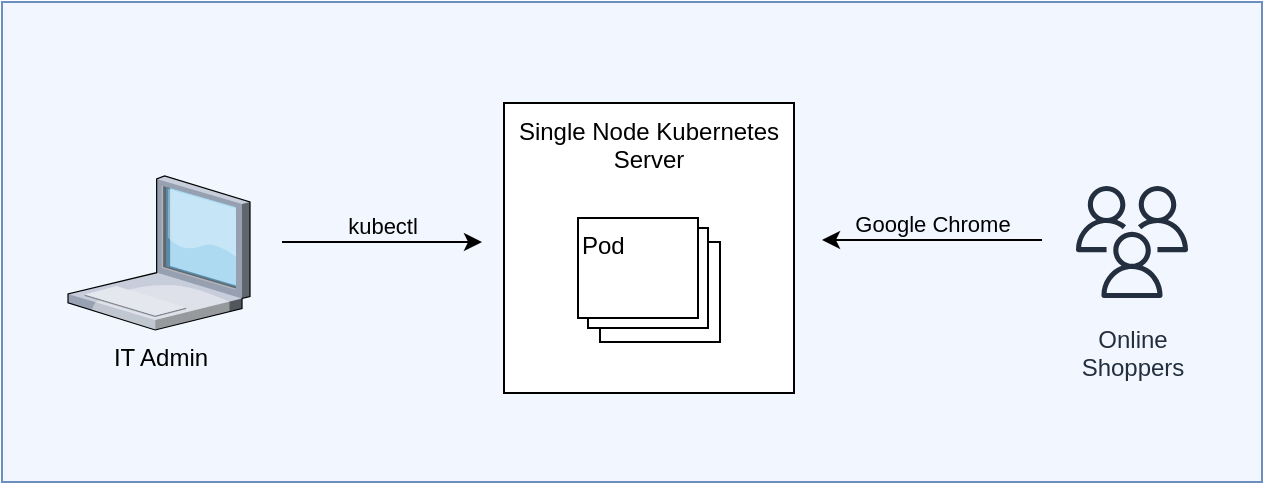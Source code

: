 <mxfile version="10.6.3" type="device"><diagram id="l_sPHhwoRQTKbp3IVFzb" name="Page-1"><mxGraphModel dx="790" dy="447" grid="1" gridSize="10" guides="1" tooltips="1" connect="1" arrows="1" fold="1" page="1" pageScale="1" pageWidth="827" pageHeight="1169" math="0" shadow="0"><root><mxCell id="0"/><mxCell id="1" parent="0"/><mxCell id="E7cx3pcYhxLinSa3ICDx-10" value="" style="rounded=0;whiteSpace=wrap;html=1;fillColor=#F2F7FF;strokeColor=#6c8ebf;gradientColor=none;" parent="1" vertex="1"><mxGeometry x="120" y="70" width="630" height="240" as="geometry"/></mxCell><mxCell id="vHiWWx-bXbowiHfsLFEH-1" value="Single Node Kubernetes Server&lt;br&gt;&lt;br&gt;" style="whiteSpace=wrap;html=1;aspect=fixed;horizontal=1;verticalAlign=top;" vertex="1" parent="1"><mxGeometry x="371" y="120.5" width="145" height="145" as="geometry"/></mxCell><mxCell id="E7cx3pcYhxLinSa3ICDx-8" value="kubectl&lt;br&gt;" style="edgeStyle=orthogonalEdgeStyle;rounded=0;orthogonalLoop=1;jettySize=auto;html=1;spacingBottom=17;fontColor=#000000;labelBackgroundColor=#F2F7FF;" parent="1" edge="1"><mxGeometry x="0.2" y="-10" relative="1" as="geometry"><mxPoint x="260" y="190" as="sourcePoint"/><mxPoint x="360" y="190" as="targetPoint"/><Array as="points"><mxPoint x="320" y="190"/><mxPoint x="320" y="190"/></Array><mxPoint x="-10" y="-10" as="offset"/></mxGeometry></mxCell><mxCell id="E7cx3pcYhxLinSa3ICDx-1" value="IT Admin" style="verticalLabelPosition=bottom;aspect=fixed;html=1;verticalAlign=top;strokeColor=none;align=center;outlineConnect=0;shape=mxgraph.citrix.laptop_1;" parent="1" vertex="1"><mxGeometry x="153" y="157" width="91" height="77" as="geometry"/></mxCell><mxCell id="E7cx3pcYhxLinSa3ICDx-5" value="Online&lt;br&gt;Shoppers&lt;br&gt;&lt;br&gt;" style="outlineConnect=0;fontColor=#232F3E;gradientColor=none;strokeColor=#232F3E;fillColor=#F2F7FF;dashed=0;verticalLabelPosition=bottom;verticalAlign=top;align=center;html=1;fontSize=12;fontStyle=0;aspect=fixed;shape=mxgraph.aws4.resourceIcon;resIcon=mxgraph.aws4.users;labelBackgroundColor=none;" parent="1" vertex="1"><mxGeometry x="650" y="155" width="70" height="70" as="geometry"/></mxCell><mxCell id="E7cx3pcYhxLinSa3ICDx-9" value="Google Chrome&lt;br&gt;" style="endArrow=classic;html=1;spacingBottom=17;labelBackgroundColor=#F2F7FF;" parent="1" edge="1"><mxGeometry width="50" height="50" relative="1" as="geometry"><mxPoint x="640" y="189" as="sourcePoint"/><mxPoint x="530" y="189" as="targetPoint"/></mxGeometry></mxCell><mxCell id="vHiWWx-bXbowiHfsLFEH-5" value="" style="group" vertex="1" connectable="0" parent="1"><mxGeometry x="408" y="178" width="71" height="62" as="geometry"/></mxCell><mxCell id="vHiWWx-bXbowiHfsLFEH-4" value="&lt;div style=&quot;text-align: left&quot;&gt;&lt;span&gt;Pod&lt;/span&gt;&lt;/div&gt;" style="rounded=0;whiteSpace=wrap;html=1;align=left;verticalAlign=top;" vertex="1" parent="vHiWWx-bXbowiHfsLFEH-5"><mxGeometry x="11" y="12" width="60" height="50" as="geometry"/></mxCell><mxCell id="vHiWWx-bXbowiHfsLFEH-3" value="&lt;div style=&quot;text-align: left&quot;&gt;&lt;span&gt;Pod&lt;/span&gt;&lt;/div&gt;" style="rounded=0;whiteSpace=wrap;html=1;align=left;verticalAlign=top;" vertex="1" parent="vHiWWx-bXbowiHfsLFEH-5"><mxGeometry x="5" y="5" width="60" height="50" as="geometry"/></mxCell><mxCell id="vHiWWx-bXbowiHfsLFEH-2" value="&lt;div style=&quot;text-align: left&quot;&gt;&lt;span&gt;Pod&lt;/span&gt;&lt;/div&gt;" style="rounded=0;whiteSpace=wrap;html=1;align=left;verticalAlign=top;" vertex="1" parent="vHiWWx-bXbowiHfsLFEH-5"><mxGeometry width="60" height="50" as="geometry"/></mxCell></root></mxGraphModel></diagram></mxfile>